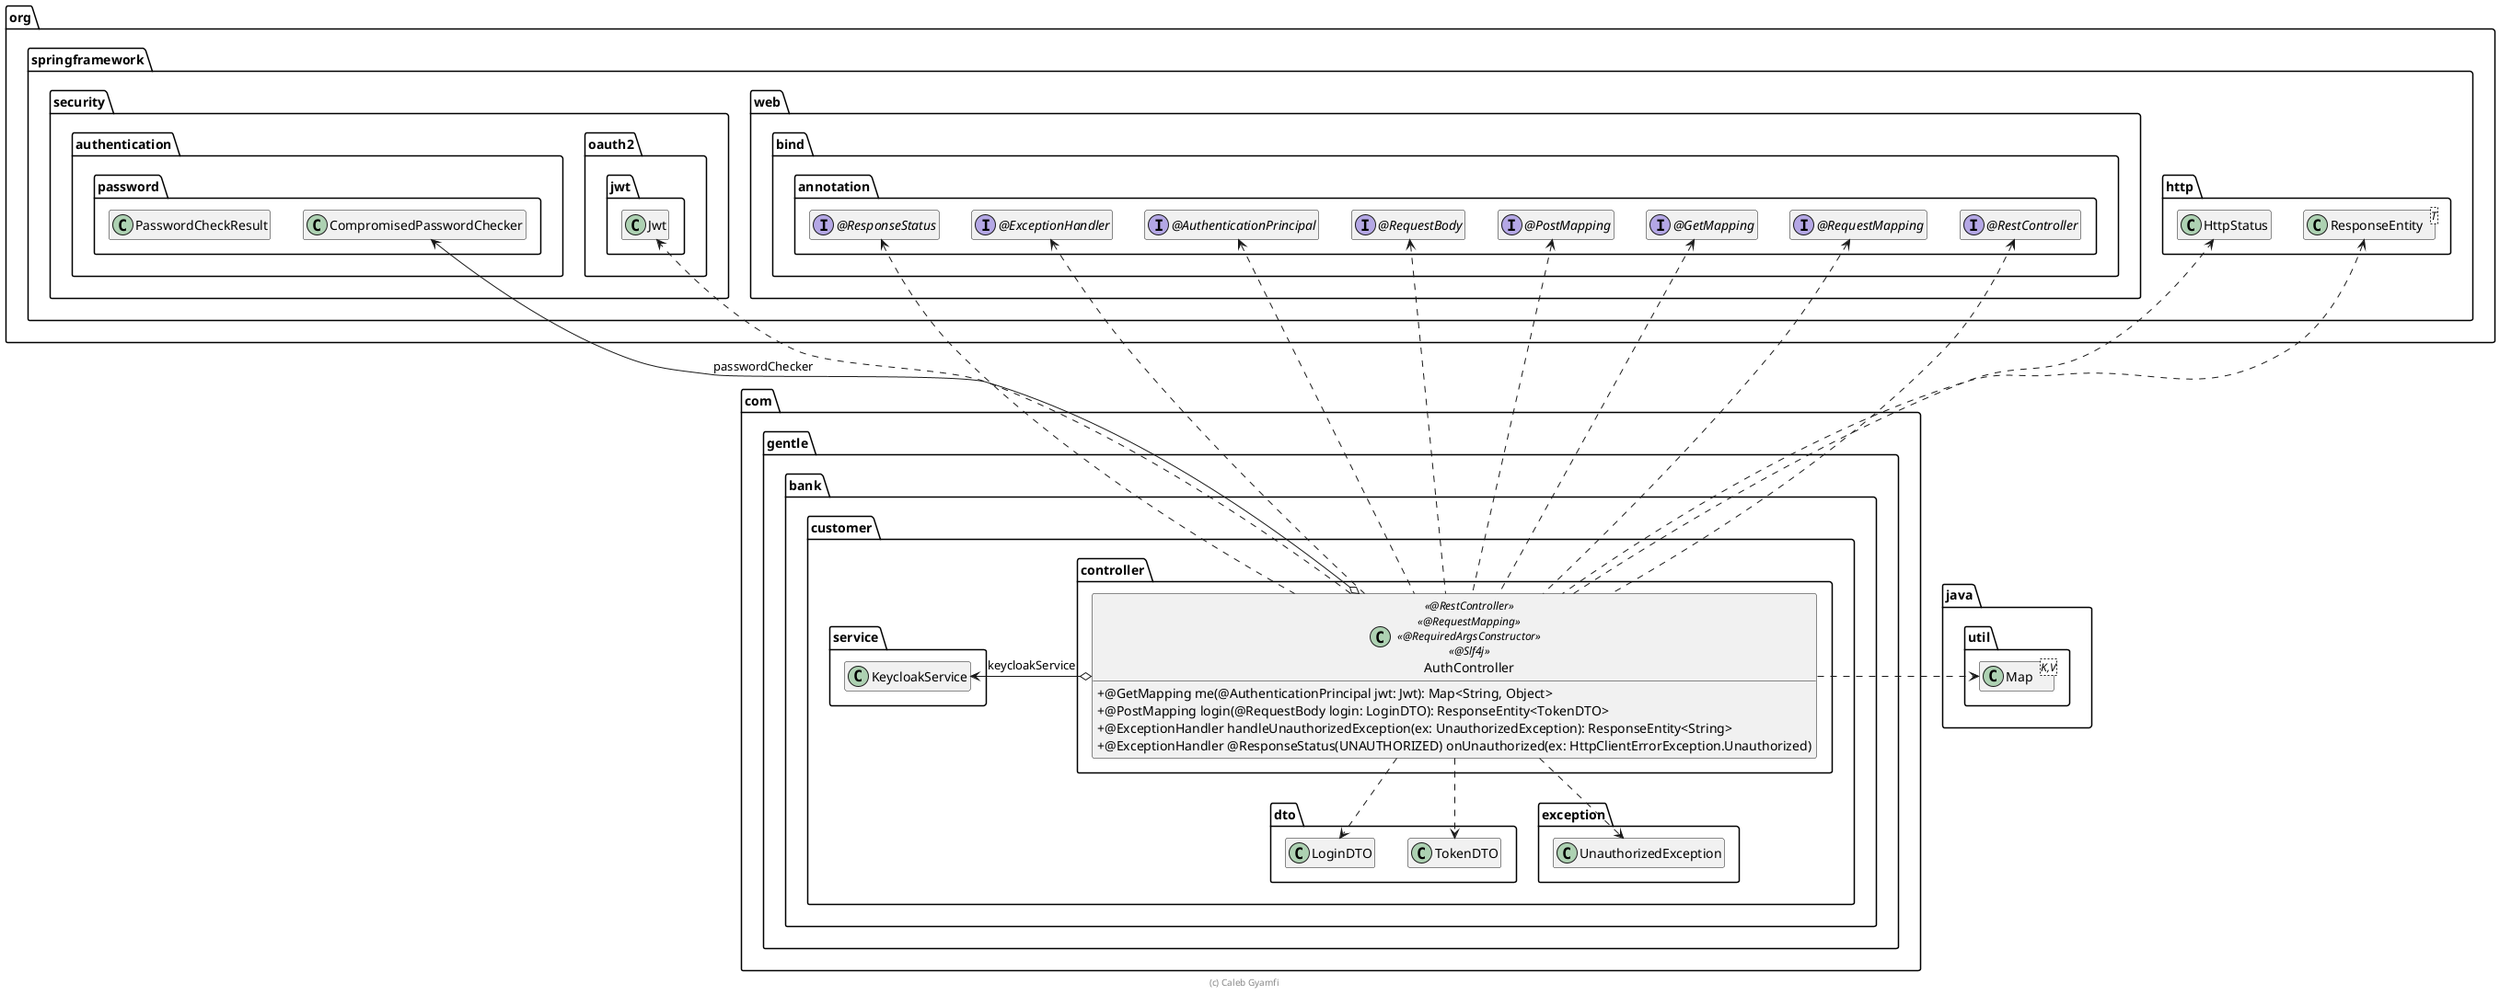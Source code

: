 @startuml AuthController

skinparam classAttributeIconSize 0

package "org.springframework" {
    package "web.bind.annotation" {
        interface "@RestController" as RestController
        interface "@RequestMapping" as RequestMapping
        interface "@GetMapping" as GetMapping
        interface "@PostMapping" as PostMapping
        interface "@RequestBody" as RequestBody
        interface "@AuthenticationPrincipal" as AuthenticationPrincipal
        interface "@ExceptionHandler" as ExceptionHandler
        interface "@ResponseStatus" as ResponseStatus
    }

    package "security.oauth2.jwt" {
        class Jwt
    }

    package "http" {
        class ResponseEntity<T>
        class HttpStatus
    }
}

package "org.springframework.security.authentication.password" {
    class CompromisedPasswordChecker
    class PasswordCheckResult
}

package "java.util" {
    class Map<K,V>
}

package "com.gentle.bank.customer" {
    package "controller" {
        class AuthController << @RestController >> << @RequestMapping >> << @RequiredArgsConstructor >> << @Slf4j >> {
            + @GetMapping me(@AuthenticationPrincipal jwt: Jwt): Map<String, Object>
            + @PostMapping login(@RequestBody login: LoginDTO): ResponseEntity<TokenDTO>
            + @ExceptionHandler handleUnauthorizedException(ex: UnauthorizedException): ResponseEntity<String>
            + @ExceptionHandler @ResponseStatus(UNAUTHORIZED) onUnauthorized(ex: HttpClientErrorException.Unauthorized)
        }
    }

    package "dto" {
        class LoginDTO
        class TokenDTO
    }

    package "service" {
        class KeycloakService
    }

    package "exception" {
        class UnauthorizedException
    }
}

' Relations
AuthController .up.> RestController
AuthController .up.> RequestMapping
AuthController .up.> GetMapping
AuthController .up.> PostMapping
AuthController .up.> RequestBody
AuthController .up.> AuthenticationPrincipal
AuthController .up.> ExceptionHandler
AuthController .up.> ResponseStatus
AuthController .up.> ResponseEntity

AuthController o-right-> CompromisedPasswordChecker : passwordChecker
AuthController o-right-> KeycloakService : keycloakService

AuthController ..> Jwt
AuthController ..> LoginDTO
AuthController ..> TokenDTO
AuthController .right.> Map
AuthController ..> UnauthorizedException
AuthController ..> HttpStatus

hide empty members

footer (c) Caleb Gyamfi

@enduml
